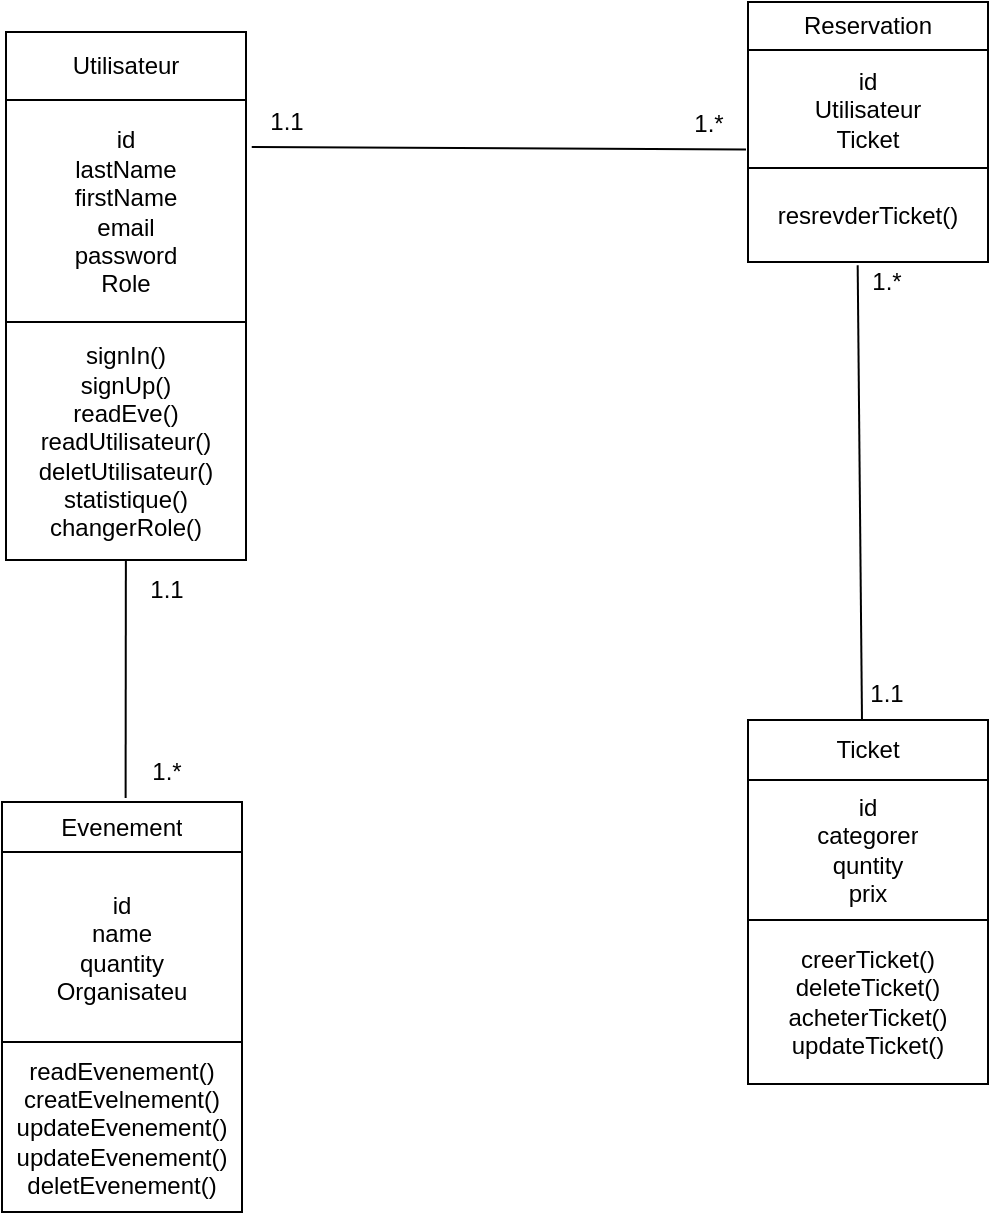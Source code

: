 <mxfile>
    <diagram id="PCKfJDv6frJeBM8kJ1Xm" name="Page-1">
        <mxGraphModel dx="829" dy="432" grid="1" gridSize="10" guides="1" tooltips="1" connect="1" arrows="1" fold="1" page="1" pageScale="1" pageWidth="850" pageHeight="1100" math="0" shadow="0">
            <root>
                <mxCell id="0"/>
                <mxCell id="1" parent="0"/>
                <mxCell id="2" value="" style="shape=table;startSize=0;container=1;collapsible=0;childLayout=tableLayout;" parent="1" vertex="1">
                    <mxGeometry x="180" y="115" width="120" height="264" as="geometry"/>
                </mxCell>
                <mxCell id="3" value="" style="shape=tableRow;horizontal=0;startSize=0;swimlaneHead=0;swimlaneBody=0;top=0;left=0;bottom=0;right=0;collapsible=0;dropTarget=0;fillColor=none;points=[[0,0.5],[1,0.5]];portConstraint=eastwest;" parent="2" vertex="1">
                    <mxGeometry width="120" height="34" as="geometry"/>
                </mxCell>
                <mxCell id="4" value="Utilisateur" style="shape=partialRectangle;html=1;whiteSpace=wrap;connectable=0;overflow=hidden;fillColor=none;top=0;left=0;bottom=0;right=0;pointerEvents=1;" parent="3" vertex="1">
                    <mxGeometry width="120" height="34" as="geometry">
                        <mxRectangle width="120" height="34" as="alternateBounds"/>
                    </mxGeometry>
                </mxCell>
                <mxCell id="7" value="" style="shape=tableRow;horizontal=0;startSize=0;swimlaneHead=0;swimlaneBody=0;top=0;left=0;bottom=0;right=0;collapsible=0;dropTarget=0;fillColor=none;points=[[0,0.5],[1,0.5]];portConstraint=eastwest;" parent="2" vertex="1">
                    <mxGeometry y="34" width="120" height="111" as="geometry"/>
                </mxCell>
                <mxCell id="8" value="id&lt;br&gt;lastName&lt;br&gt;firstName&lt;br&gt;email&lt;br&gt;password&lt;br&gt;Role&lt;br&gt;" style="shape=partialRectangle;html=1;whiteSpace=wrap;connectable=0;overflow=hidden;fillColor=none;top=0;left=0;bottom=0;right=0;pointerEvents=1;" parent="7" vertex="1">
                    <mxGeometry width="120" height="111" as="geometry">
                        <mxRectangle width="120" height="111" as="alternateBounds"/>
                    </mxGeometry>
                </mxCell>
                <mxCell id="5" value="" style="shape=tableRow;horizontal=0;startSize=0;swimlaneHead=0;swimlaneBody=0;top=0;left=0;bottom=0;right=0;collapsible=0;dropTarget=0;fillColor=none;points=[[0,0.5],[1,0.5]];portConstraint=eastwest;" parent="2" vertex="1">
                    <mxGeometry y="145" width="120" height="119" as="geometry"/>
                </mxCell>
                <mxCell id="6" value="signIn()&lt;br&gt;signUp()&lt;br&gt;readEve()&lt;br&gt;readUtilisateur()&lt;br&gt;deletUtilisateur()&lt;br&gt;statistique()&lt;br&gt;changerRole()" style="shape=partialRectangle;html=1;whiteSpace=wrap;connectable=0;overflow=hidden;fillColor=none;top=0;left=0;bottom=0;right=0;pointerEvents=1;" parent="5" vertex="1">
                    <mxGeometry width="120" height="119" as="geometry">
                        <mxRectangle width="120" height="119" as="alternateBounds"/>
                    </mxGeometry>
                </mxCell>
                <mxCell id="44" value="" style="shape=table;startSize=0;container=1;collapsible=0;childLayout=tableLayout;" parent="1" vertex="1">
                    <mxGeometry x="551" y="459" width="120" height="182" as="geometry"/>
                </mxCell>
                <mxCell id="45" value="" style="shape=tableRow;horizontal=0;startSize=0;swimlaneHead=0;swimlaneBody=0;top=0;left=0;bottom=0;right=0;collapsible=0;dropTarget=0;fillColor=none;points=[[0,0.5],[1,0.5]];portConstraint=eastwest;" parent="44" vertex="1">
                    <mxGeometry width="120" height="30" as="geometry"/>
                </mxCell>
                <mxCell id="46" value="Ticket" style="shape=partialRectangle;html=1;whiteSpace=wrap;connectable=0;overflow=hidden;fillColor=none;top=0;left=0;bottom=0;right=0;pointerEvents=1;" parent="45" vertex="1">
                    <mxGeometry width="120" height="30" as="geometry">
                        <mxRectangle width="120" height="30" as="alternateBounds"/>
                    </mxGeometry>
                </mxCell>
                <mxCell id="47" value="" style="shape=tableRow;horizontal=0;startSize=0;swimlaneHead=0;swimlaneBody=0;top=0;left=0;bottom=0;right=0;collapsible=0;dropTarget=0;fillColor=none;points=[[0,0.5],[1,0.5]];portConstraint=eastwest;" parent="44" vertex="1">
                    <mxGeometry y="30" width="120" height="70" as="geometry"/>
                </mxCell>
                <mxCell id="48" value="id&lt;br&gt;categorer&lt;br&gt;quntity&lt;br&gt;prix" style="shape=partialRectangle;html=1;whiteSpace=wrap;connectable=0;overflow=hidden;fillColor=none;top=0;left=0;bottom=0;right=0;pointerEvents=1;" parent="47" vertex="1">
                    <mxGeometry width="120" height="70" as="geometry">
                        <mxRectangle width="120" height="70" as="alternateBounds"/>
                    </mxGeometry>
                </mxCell>
                <mxCell id="49" value="" style="shape=tableRow;horizontal=0;startSize=0;swimlaneHead=0;swimlaneBody=0;top=0;left=0;bottom=0;right=0;collapsible=0;dropTarget=0;fillColor=none;points=[[0,0.5],[1,0.5]];portConstraint=eastwest;" parent="44" vertex="1">
                    <mxGeometry y="100" width="120" height="82" as="geometry"/>
                </mxCell>
                <mxCell id="50" value="creerTicket()&lt;br&gt;deleteTicket()&lt;br&gt;acheterTicket()&lt;br&gt;updateTicket()" style="shape=partialRectangle;html=1;whiteSpace=wrap;connectable=0;overflow=hidden;fillColor=none;top=0;left=0;bottom=0;right=0;pointerEvents=1;" parent="49" vertex="1">
                    <mxGeometry width="120" height="82" as="geometry">
                        <mxRectangle width="120" height="82" as="alternateBounds"/>
                    </mxGeometry>
                </mxCell>
                <mxCell id="51" value="" style="shape=table;startSize=0;container=1;collapsible=0;childLayout=tableLayout;" parent="1" vertex="1">
                    <mxGeometry x="178" y="500" width="120" height="205" as="geometry"/>
                </mxCell>
                <mxCell id="52" value="" style="shape=tableRow;horizontal=0;startSize=0;swimlaneHead=0;swimlaneBody=0;top=0;left=0;bottom=0;right=0;collapsible=0;dropTarget=0;fillColor=none;points=[[0,0.5],[1,0.5]];portConstraint=eastwest;" parent="51" vertex="1">
                    <mxGeometry width="120" height="25" as="geometry"/>
                </mxCell>
                <mxCell id="53" value="Evenement" style="shape=partialRectangle;html=1;whiteSpace=wrap;connectable=0;overflow=hidden;fillColor=none;top=0;left=0;bottom=0;right=0;pointerEvents=1;" parent="52" vertex="1">
                    <mxGeometry width="120" height="25" as="geometry">
                        <mxRectangle width="120" height="25" as="alternateBounds"/>
                    </mxGeometry>
                </mxCell>
                <mxCell id="54" value="" style="shape=tableRow;horizontal=0;startSize=0;swimlaneHead=0;swimlaneBody=0;top=0;left=0;bottom=0;right=0;collapsible=0;dropTarget=0;fillColor=none;points=[[0,0.5],[1,0.5]];portConstraint=eastwest;" parent="51" vertex="1">
                    <mxGeometry y="25" width="120" height="95" as="geometry"/>
                </mxCell>
                <mxCell id="55" value="id&lt;br&gt;name&lt;br&gt;quantity&lt;br&gt;Organisateu" style="shape=partialRectangle;html=1;whiteSpace=wrap;connectable=0;overflow=hidden;fillColor=none;top=0;left=0;bottom=0;right=0;pointerEvents=1;" parent="54" vertex="1">
                    <mxGeometry width="120" height="95" as="geometry">
                        <mxRectangle width="120" height="95" as="alternateBounds"/>
                    </mxGeometry>
                </mxCell>
                <mxCell id="56" value="" style="shape=tableRow;horizontal=0;startSize=0;swimlaneHead=0;swimlaneBody=0;top=0;left=0;bottom=0;right=0;collapsible=0;dropTarget=0;fillColor=none;points=[[0,0.5],[1,0.5]];portConstraint=eastwest;" parent="51" vertex="1">
                    <mxGeometry y="120" width="120" height="85" as="geometry"/>
                </mxCell>
                <mxCell id="57" value="readEvenement()&lt;br&gt;creatEvelnement()&lt;br&gt;updateEvenement()&lt;br&gt;updateEvenement()&lt;br&gt;deletEvenement()" style="shape=partialRectangle;html=1;whiteSpace=wrap;connectable=0;overflow=hidden;fillColor=none;top=0;left=0;bottom=0;right=0;pointerEvents=1;" parent="56" vertex="1">
                    <mxGeometry width="120" height="85" as="geometry">
                        <mxRectangle width="120" height="85" as="alternateBounds"/>
                    </mxGeometry>
                </mxCell>
                <mxCell id="71" value="" style="endArrow=none;html=1;entryX=0.515;entryY=-0.08;entryDx=0;entryDy=0;entryPerimeter=0;" parent="1" source="5" target="52" edge="1">
                    <mxGeometry width="50" height="50" relative="1" as="geometry">
                        <mxPoint x="220" y="380" as="sourcePoint"/>
                        <mxPoint x="370" y="280" as="targetPoint"/>
                    </mxGeometry>
                </mxCell>
                <mxCell id="72" value="1.1" style="text;html=1;align=center;verticalAlign=middle;resizable=0;points=[];autosize=1;strokeColor=none;fillColor=none;" parent="1" vertex="1">
                    <mxGeometry x="240" y="379" width="40" height="30" as="geometry"/>
                </mxCell>
                <mxCell id="73" value="1.*" style="text;html=1;align=center;verticalAlign=middle;resizable=0;points=[];autosize=1;strokeColor=none;fillColor=none;" parent="1" vertex="1">
                    <mxGeometry x="240" y="470" width="40" height="30" as="geometry"/>
                </mxCell>
                <mxCell id="92" value="1.1" style="text;html=1;align=center;verticalAlign=middle;resizable=0;points=[];autosize=1;strokeColor=none;fillColor=none;" vertex="1" parent="1">
                    <mxGeometry x="300" y="145" width="40" height="30" as="geometry"/>
                </mxCell>
                <mxCell id="93" value="1.*" style="text;html=1;align=center;verticalAlign=middle;resizable=0;points=[];autosize=1;strokeColor=none;fillColor=none;" vertex="1" parent="1">
                    <mxGeometry x="511" y="146" width="40" height="30" as="geometry"/>
                </mxCell>
                <mxCell id="94" value="" style="shape=table;startSize=0;container=1;collapsible=0;childLayout=tableLayout;" vertex="1" parent="1">
                    <mxGeometry x="551" y="100" width="120" height="130" as="geometry"/>
                </mxCell>
                <mxCell id="95" value="" style="shape=tableRow;horizontal=0;startSize=0;swimlaneHead=0;swimlaneBody=0;top=0;left=0;bottom=0;right=0;collapsible=0;dropTarget=0;fillColor=none;points=[[0,0.5],[1,0.5]];portConstraint=eastwest;" vertex="1" parent="94">
                    <mxGeometry width="120" height="24" as="geometry"/>
                </mxCell>
                <mxCell id="96" value="Reservation" style="shape=partialRectangle;html=1;whiteSpace=wrap;connectable=0;overflow=hidden;fillColor=none;top=0;left=0;bottom=0;right=0;pointerEvents=1;" vertex="1" parent="95">
                    <mxGeometry width="120" height="24" as="geometry">
                        <mxRectangle width="120" height="24" as="alternateBounds"/>
                    </mxGeometry>
                </mxCell>
                <mxCell id="97" value="" style="shape=tableRow;horizontal=0;startSize=0;swimlaneHead=0;swimlaneBody=0;top=0;left=0;bottom=0;right=0;collapsible=0;dropTarget=0;fillColor=none;points=[[0,0.5],[1,0.5]];portConstraint=eastwest;" vertex="1" parent="94">
                    <mxGeometry y="24" width="120" height="59" as="geometry"/>
                </mxCell>
                <mxCell id="98" value="id&lt;br&gt;Utilisateur&lt;br&gt;Ticket" style="shape=partialRectangle;html=1;whiteSpace=wrap;connectable=0;overflow=hidden;fillColor=none;top=0;left=0;bottom=0;right=0;pointerEvents=1;" vertex="1" parent="97">
                    <mxGeometry width="120" height="59" as="geometry">
                        <mxRectangle width="120" height="59" as="alternateBounds"/>
                    </mxGeometry>
                </mxCell>
                <mxCell id="99" value="" style="shape=tableRow;horizontal=0;startSize=0;swimlaneHead=0;swimlaneBody=0;top=0;left=0;bottom=0;right=0;collapsible=0;dropTarget=0;fillColor=none;points=[[0,0.5],[1,0.5]];portConstraint=eastwest;" vertex="1" parent="94">
                    <mxGeometry y="83" width="120" height="47" as="geometry"/>
                </mxCell>
                <mxCell id="100" value="resrevderTicket()" style="shape=partialRectangle;html=1;whiteSpace=wrap;connectable=0;overflow=hidden;fillColor=none;top=0;left=0;bottom=0;right=0;pointerEvents=1;" vertex="1" parent="99">
                    <mxGeometry width="120" height="47" as="geometry">
                        <mxRectangle width="120" height="47" as="alternateBounds"/>
                    </mxGeometry>
                </mxCell>
                <mxCell id="102" value="" style="endArrow=none;html=1;exitX=1.024;exitY=0.212;exitDx=0;exitDy=0;exitPerimeter=0;" edge="1" parent="1">
                    <mxGeometry width="50" height="50" relative="1" as="geometry">
                        <mxPoint x="302.88" y="172.532" as="sourcePoint"/>
                        <mxPoint x="550.0" y="173.713" as="targetPoint"/>
                    </mxGeometry>
                </mxCell>
                <mxCell id="103" value="" style="endArrow=none;html=1;entryX=0.475;entryY=0.016;entryDx=0;entryDy=0;entryPerimeter=0;exitX=0.457;exitY=1.035;exitDx=0;exitDy=0;exitPerimeter=0;" edge="1" parent="1" source="99" target="45">
                    <mxGeometry width="50" height="50" relative="1" as="geometry">
                        <mxPoint x="609.573" y="292.0" as="sourcePoint"/>
                        <mxPoint x="608.76" y="429.85" as="targetPoint"/>
                    </mxGeometry>
                </mxCell>
                <mxCell id="104" value="1.*" style="text;html=1;align=center;verticalAlign=middle;resizable=0;points=[];autosize=1;strokeColor=none;fillColor=none;" vertex="1" parent="1">
                    <mxGeometry x="600" y="225" width="40" height="30" as="geometry"/>
                </mxCell>
                <mxCell id="105" value="1.1" style="text;html=1;align=center;verticalAlign=middle;resizable=0;points=[];autosize=1;strokeColor=none;fillColor=none;" vertex="1" parent="1">
                    <mxGeometry x="600" y="431" width="40" height="30" as="geometry"/>
                </mxCell>
            </root>
        </mxGraphModel>
    </diagram>
</mxfile>